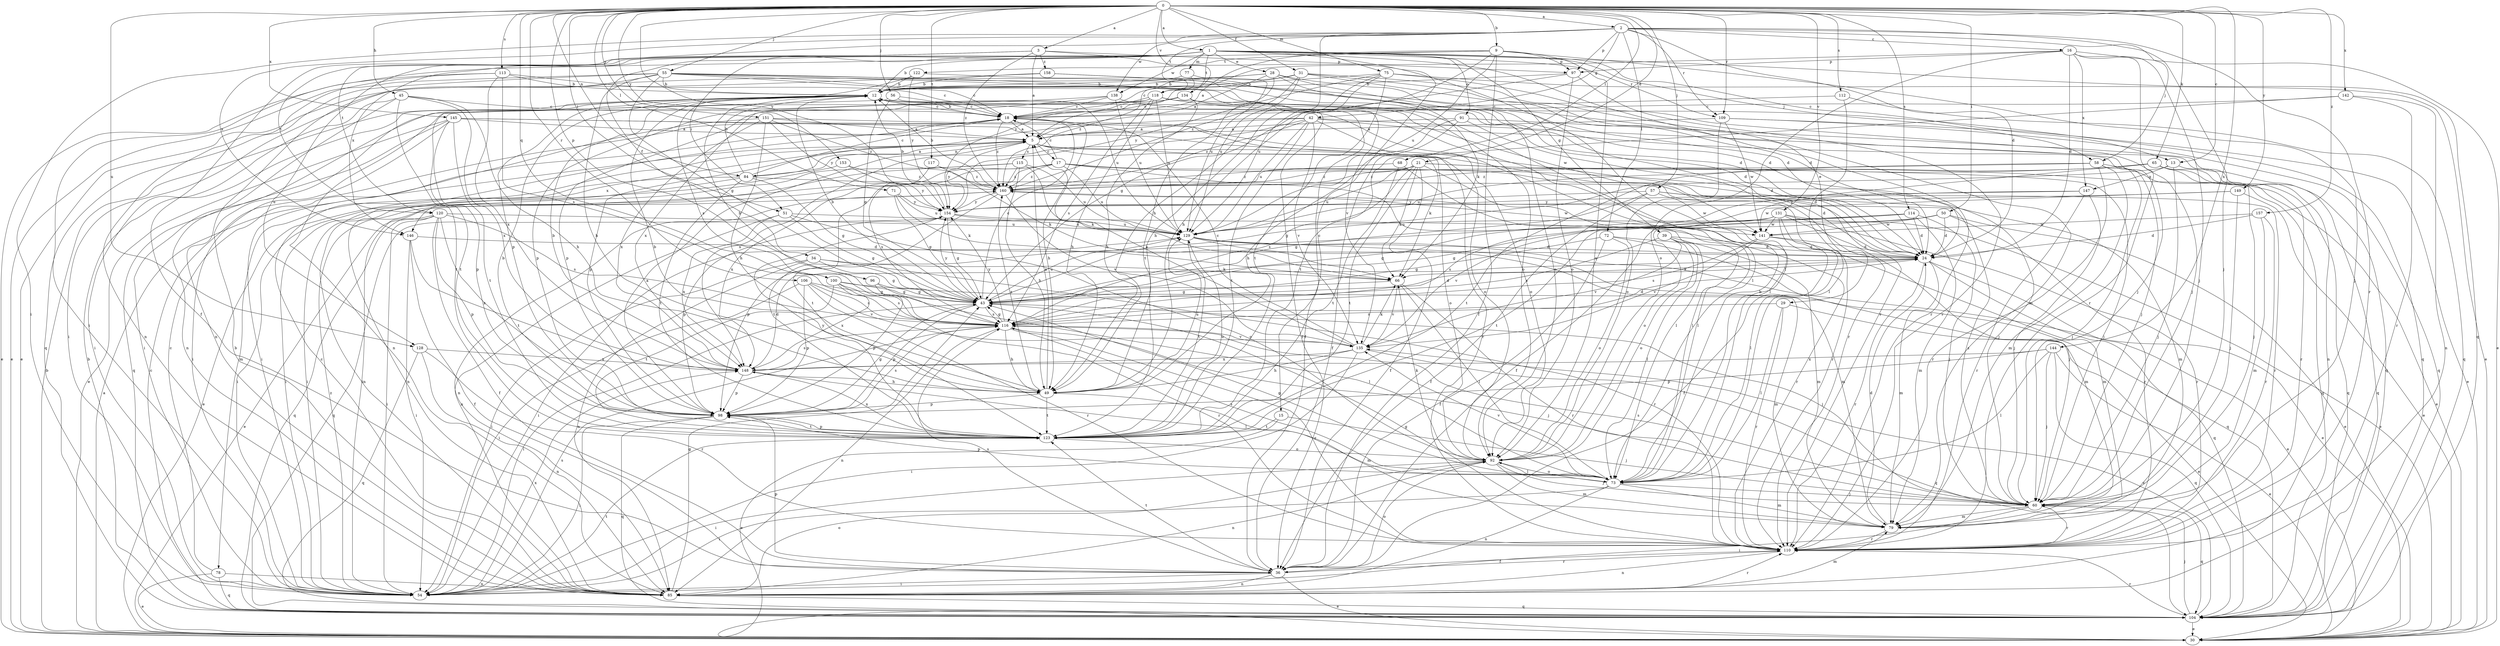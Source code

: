 strict digraph  {
0;
1;
2;
3;
5;
9;
12;
13;
15;
16;
17;
18;
21;
24;
28;
29;
30;
31;
34;
36;
39;
42;
43;
45;
49;
50;
51;
54;
55;
56;
57;
58;
60;
65;
66;
68;
71;
72;
73;
75;
77;
78;
79;
84;
85;
91;
92;
96;
97;
98;
100;
104;
106;
109;
110;
112;
113;
114;
115;
116;
117;
118;
120;
122;
123;
128;
129;
131;
134;
135;
138;
141;
142;
144;
145;
146;
147;
148;
149;
151;
153;
154;
157;
158;
160;
0 -> 1  [label=a];
0 -> 2  [label=a];
0 -> 3  [label=a];
0 -> 9  [label=b];
0 -> 13  [label=c];
0 -> 21  [label=d];
0 -> 31  [label=f];
0 -> 45  [label=h];
0 -> 50  [label=i];
0 -> 51  [label=i];
0 -> 55  [label=j];
0 -> 56  [label=j];
0 -> 57  [label=j];
0 -> 65  [label=k];
0 -> 68  [label=l];
0 -> 71  [label=l];
0 -> 75  [label=m];
0 -> 84  [label=n];
0 -> 96  [label=p];
0 -> 100  [label=q];
0 -> 106  [label=r];
0 -> 109  [label=r];
0 -> 112  [label=s];
0 -> 113  [label=s];
0 -> 114  [label=s];
0 -> 117  [label=t];
0 -> 128  [label=u];
0 -> 131  [label=v];
0 -> 134  [label=v];
0 -> 142  [label=x];
0 -> 144  [label=x];
0 -> 145  [label=x];
0 -> 149  [label=y];
0 -> 151  [label=y];
0 -> 153  [label=y];
0 -> 154  [label=y];
0 -> 157  [label=z];
1 -> 12  [label=b];
1 -> 13  [label=c];
1 -> 15  [label=c];
1 -> 28  [label=e];
1 -> 29  [label=e];
1 -> 34  [label=f];
1 -> 39  [label=g];
1 -> 51  [label=i];
1 -> 58  [label=j];
1 -> 77  [label=m];
1 -> 91  [label=o];
1 -> 104  [label=q];
1 -> 109  [label=r];
1 -> 118  [label=t];
1 -> 128  [label=u];
1 -> 138  [label=w];
1 -> 146  [label=x];
2 -> 16  [label=c];
2 -> 24  [label=d];
2 -> 42  [label=g];
2 -> 49  [label=h];
2 -> 54  [label=i];
2 -> 58  [label=j];
2 -> 60  [label=j];
2 -> 72  [label=l];
2 -> 97  [label=p];
2 -> 109  [label=r];
2 -> 110  [label=r];
2 -> 118  [label=t];
2 -> 120  [label=t];
2 -> 138  [label=w];
2 -> 146  [label=x];
3 -> 5  [label=a];
3 -> 36  [label=f];
3 -> 73  [label=l];
3 -> 97  [label=p];
3 -> 120  [label=t];
3 -> 158  [label=z];
3 -> 160  [label=z];
5 -> 17  [label=c];
5 -> 24  [label=d];
5 -> 66  [label=k];
5 -> 78  [label=m];
5 -> 84  [label=n];
5 -> 92  [label=o];
5 -> 115  [label=s];
5 -> 146  [label=x];
5 -> 154  [label=y];
9 -> 5  [label=a];
9 -> 36  [label=f];
9 -> 49  [label=h];
9 -> 54  [label=i];
9 -> 60  [label=j];
9 -> 92  [label=o];
9 -> 97  [label=p];
9 -> 122  [label=t];
9 -> 129  [label=u];
12 -> 18  [label=c];
12 -> 24  [label=d];
12 -> 116  [label=s];
13 -> 43  [label=g];
13 -> 60  [label=j];
13 -> 104  [label=q];
13 -> 147  [label=x];
15 -> 30  [label=e];
15 -> 60  [label=j];
15 -> 123  [label=t];
16 -> 24  [label=d];
16 -> 30  [label=e];
16 -> 60  [label=j];
16 -> 92  [label=o];
16 -> 97  [label=p];
16 -> 110  [label=r];
16 -> 147  [label=x];
16 -> 154  [label=y];
17 -> 18  [label=c];
17 -> 24  [label=d];
17 -> 54  [label=i];
17 -> 60  [label=j];
17 -> 73  [label=l];
17 -> 123  [label=t];
17 -> 129  [label=u];
17 -> 148  [label=x];
17 -> 160  [label=z];
18 -> 5  [label=a];
18 -> 12  [label=b];
18 -> 49  [label=h];
18 -> 160  [label=z];
21 -> 36  [label=f];
21 -> 54  [label=i];
21 -> 60  [label=j];
21 -> 66  [label=k];
21 -> 73  [label=l];
21 -> 104  [label=q];
21 -> 116  [label=s];
21 -> 123  [label=t];
21 -> 129  [label=u];
21 -> 160  [label=z];
24 -> 30  [label=e];
24 -> 66  [label=k];
24 -> 79  [label=m];
24 -> 104  [label=q];
24 -> 110  [label=r];
28 -> 5  [label=a];
28 -> 12  [label=b];
28 -> 24  [label=d];
28 -> 30  [label=e];
28 -> 66  [label=k];
28 -> 110  [label=r];
28 -> 123  [label=t];
29 -> 30  [label=e];
29 -> 73  [label=l];
29 -> 110  [label=r];
29 -> 116  [label=s];
30 -> 5  [label=a];
30 -> 12  [label=b];
31 -> 12  [label=b];
31 -> 18  [label=c];
31 -> 24  [label=d];
31 -> 79  [label=m];
31 -> 110  [label=r];
31 -> 129  [label=u];
31 -> 160  [label=z];
34 -> 43  [label=g];
34 -> 54  [label=i];
34 -> 66  [label=k];
34 -> 85  [label=n];
34 -> 110  [label=r];
36 -> 30  [label=e];
36 -> 54  [label=i];
36 -> 85  [label=n];
36 -> 92  [label=o];
36 -> 98  [label=p];
36 -> 110  [label=r];
36 -> 116  [label=s];
36 -> 123  [label=t];
39 -> 24  [label=d];
39 -> 73  [label=l];
39 -> 79  [label=m];
39 -> 92  [label=o];
39 -> 116  [label=s];
39 -> 135  [label=v];
42 -> 5  [label=a];
42 -> 60  [label=j];
42 -> 85  [label=n];
42 -> 92  [label=o];
42 -> 98  [label=p];
42 -> 123  [label=t];
42 -> 129  [label=u];
42 -> 135  [label=v];
42 -> 148  [label=x];
42 -> 160  [label=z];
43 -> 12  [label=b];
43 -> 18  [label=c];
43 -> 24  [label=d];
43 -> 54  [label=i];
43 -> 60  [label=j];
43 -> 98  [label=p];
43 -> 116  [label=s];
43 -> 129  [label=u];
43 -> 154  [label=y];
45 -> 18  [label=c];
45 -> 49  [label=h];
45 -> 54  [label=i];
45 -> 85  [label=n];
45 -> 123  [label=t];
45 -> 148  [label=x];
49 -> 5  [label=a];
49 -> 12  [label=b];
49 -> 79  [label=m];
49 -> 98  [label=p];
49 -> 123  [label=t];
49 -> 129  [label=u];
49 -> 160  [label=z];
50 -> 24  [label=d];
50 -> 30  [label=e];
50 -> 43  [label=g];
50 -> 110  [label=r];
50 -> 123  [label=t];
50 -> 141  [label=w];
51 -> 43  [label=g];
51 -> 85  [label=n];
51 -> 92  [label=o];
51 -> 129  [label=u];
51 -> 148  [label=x];
54 -> 116  [label=s];
54 -> 123  [label=t];
54 -> 148  [label=x];
54 -> 160  [label=z];
55 -> 12  [label=b];
55 -> 18  [label=c];
55 -> 30  [label=e];
55 -> 43  [label=g];
55 -> 49  [label=h];
55 -> 60  [label=j];
55 -> 73  [label=l];
55 -> 85  [label=n];
55 -> 92  [label=o];
55 -> 104  [label=q];
55 -> 135  [label=v];
56 -> 18  [label=c];
56 -> 43  [label=g];
56 -> 123  [label=t];
56 -> 129  [label=u];
57 -> 36  [label=f];
57 -> 43  [label=g];
57 -> 79  [label=m];
57 -> 110  [label=r];
57 -> 141  [label=w];
57 -> 154  [label=y];
58 -> 30  [label=e];
58 -> 60  [label=j];
58 -> 79  [label=m];
58 -> 110  [label=r];
58 -> 123  [label=t];
58 -> 160  [label=z];
60 -> 54  [label=i];
60 -> 79  [label=m];
60 -> 104  [label=q];
60 -> 110  [label=r];
60 -> 116  [label=s];
60 -> 160  [label=z];
65 -> 36  [label=f];
65 -> 60  [label=j];
65 -> 104  [label=q];
65 -> 110  [label=r];
65 -> 129  [label=u];
65 -> 160  [label=z];
66 -> 43  [label=g];
66 -> 73  [label=l];
66 -> 110  [label=r];
66 -> 135  [label=v];
68 -> 73  [label=l];
68 -> 123  [label=t];
68 -> 160  [label=z];
71 -> 43  [label=g];
71 -> 66  [label=k];
71 -> 129  [label=u];
71 -> 154  [label=y];
72 -> 24  [label=d];
72 -> 36  [label=f];
72 -> 43  [label=g];
72 -> 79  [label=m];
72 -> 92  [label=o];
73 -> 12  [label=b];
73 -> 43  [label=g];
73 -> 54  [label=i];
73 -> 60  [label=j];
73 -> 79  [label=m];
73 -> 85  [label=n];
73 -> 92  [label=o];
73 -> 98  [label=p];
73 -> 116  [label=s];
73 -> 135  [label=v];
75 -> 12  [label=b];
75 -> 30  [label=e];
75 -> 49  [label=h];
75 -> 60  [label=j];
75 -> 123  [label=t];
75 -> 129  [label=u];
75 -> 154  [label=y];
77 -> 12  [label=b];
77 -> 129  [label=u];
77 -> 160  [label=z];
78 -> 18  [label=c];
78 -> 30  [label=e];
78 -> 85  [label=n];
78 -> 104  [label=q];
79 -> 24  [label=d];
79 -> 110  [label=r];
84 -> 5  [label=a];
84 -> 12  [label=b];
84 -> 18  [label=c];
84 -> 30  [label=e];
84 -> 43  [label=g];
84 -> 85  [label=n];
84 -> 110  [label=r];
84 -> 123  [label=t];
85 -> 12  [label=b];
85 -> 18  [label=c];
85 -> 43  [label=g];
85 -> 79  [label=m];
85 -> 92  [label=o];
85 -> 104  [label=q];
85 -> 110  [label=r];
91 -> 5  [label=a];
91 -> 36  [label=f];
91 -> 49  [label=h];
91 -> 104  [label=q];
91 -> 110  [label=r];
92 -> 54  [label=i];
92 -> 60  [label=j];
92 -> 66  [label=k];
92 -> 73  [label=l];
92 -> 79  [label=m];
92 -> 85  [label=n];
96 -> 43  [label=g];
96 -> 73  [label=l];
96 -> 98  [label=p];
97 -> 12  [label=b];
97 -> 43  [label=g];
97 -> 92  [label=o];
97 -> 110  [label=r];
98 -> 5  [label=a];
98 -> 12  [label=b];
98 -> 43  [label=g];
98 -> 54  [label=i];
98 -> 104  [label=q];
98 -> 116  [label=s];
98 -> 123  [label=t];
100 -> 43  [label=g];
100 -> 79  [label=m];
100 -> 110  [label=r];
100 -> 116  [label=s];
100 -> 123  [label=t];
100 -> 148  [label=x];
104 -> 12  [label=b];
104 -> 18  [label=c];
104 -> 30  [label=e];
104 -> 60  [label=j];
104 -> 110  [label=r];
104 -> 135  [label=v];
106 -> 43  [label=g];
106 -> 54  [label=i];
106 -> 98  [label=p];
106 -> 110  [label=r];
106 -> 116  [label=s];
106 -> 135  [label=v];
109 -> 5  [label=a];
109 -> 30  [label=e];
109 -> 92  [label=o];
109 -> 104  [label=q];
109 -> 141  [label=w];
110 -> 36  [label=f];
110 -> 43  [label=g];
110 -> 85  [label=n];
112 -> 18  [label=c];
112 -> 73  [label=l];
112 -> 104  [label=q];
113 -> 12  [label=b];
113 -> 18  [label=c];
113 -> 30  [label=e];
113 -> 85  [label=n];
113 -> 116  [label=s];
113 -> 148  [label=x];
114 -> 24  [label=d];
114 -> 43  [label=g];
114 -> 60  [label=j];
114 -> 79  [label=m];
114 -> 129  [label=u];
114 -> 135  [label=v];
115 -> 49  [label=h];
115 -> 54  [label=i];
115 -> 66  [label=k];
115 -> 85  [label=n];
115 -> 129  [label=u];
115 -> 160  [label=z];
116 -> 12  [label=b];
116 -> 24  [label=d];
116 -> 43  [label=g];
116 -> 49  [label=h];
116 -> 60  [label=j];
116 -> 85  [label=n];
116 -> 110  [label=r];
116 -> 135  [label=v];
116 -> 154  [label=y];
117 -> 66  [label=k];
117 -> 116  [label=s];
117 -> 160  [label=z];
118 -> 18  [label=c];
118 -> 36  [label=f];
118 -> 49  [label=h];
118 -> 54  [label=i];
118 -> 85  [label=n];
118 -> 104  [label=q];
118 -> 116  [label=s];
118 -> 129  [label=u];
120 -> 30  [label=e];
120 -> 36  [label=f];
120 -> 54  [label=i];
120 -> 98  [label=p];
120 -> 104  [label=q];
120 -> 116  [label=s];
120 -> 123  [label=t];
120 -> 129  [label=u];
122 -> 12  [label=b];
122 -> 24  [label=d];
122 -> 98  [label=p];
122 -> 154  [label=y];
123 -> 92  [label=o];
123 -> 98  [label=p];
123 -> 129  [label=u];
123 -> 148  [label=x];
123 -> 154  [label=y];
128 -> 85  [label=n];
128 -> 104  [label=q];
128 -> 110  [label=r];
128 -> 148  [label=x];
129 -> 24  [label=d];
129 -> 30  [label=e];
129 -> 54  [label=i];
129 -> 79  [label=m];
129 -> 104  [label=q];
129 -> 123  [label=t];
131 -> 30  [label=e];
131 -> 36  [label=f];
131 -> 60  [label=j];
131 -> 73  [label=l];
131 -> 98  [label=p];
131 -> 110  [label=r];
131 -> 116  [label=s];
131 -> 141  [label=w];
134 -> 18  [label=c];
134 -> 49  [label=h];
134 -> 73  [label=l];
134 -> 98  [label=p];
134 -> 141  [label=w];
135 -> 5  [label=a];
135 -> 18  [label=c];
135 -> 49  [label=h];
135 -> 54  [label=i];
135 -> 66  [label=k];
135 -> 104  [label=q];
135 -> 148  [label=x];
138 -> 18  [label=c];
138 -> 36  [label=f];
138 -> 98  [label=p];
138 -> 129  [label=u];
138 -> 148  [label=x];
141 -> 24  [label=d];
141 -> 79  [label=m];
141 -> 116  [label=s];
141 -> 135  [label=v];
142 -> 18  [label=c];
142 -> 85  [label=n];
142 -> 110  [label=r];
142 -> 123  [label=t];
144 -> 30  [label=e];
144 -> 60  [label=j];
144 -> 73  [label=l];
144 -> 98  [label=p];
144 -> 104  [label=q];
144 -> 148  [label=x];
145 -> 5  [label=a];
145 -> 24  [label=d];
145 -> 30  [label=e];
145 -> 54  [label=i];
145 -> 92  [label=o];
145 -> 98  [label=p];
145 -> 104  [label=q];
145 -> 123  [label=t];
146 -> 24  [label=d];
146 -> 36  [label=f];
146 -> 54  [label=i];
146 -> 148  [label=x];
147 -> 60  [label=j];
147 -> 92  [label=o];
147 -> 110  [label=r];
147 -> 154  [label=y];
148 -> 12  [label=b];
148 -> 24  [label=d];
148 -> 49  [label=h];
148 -> 73  [label=l];
148 -> 98  [label=p];
148 -> 116  [label=s];
149 -> 30  [label=e];
149 -> 60  [label=j];
149 -> 141  [label=w];
149 -> 154  [label=y];
151 -> 5  [label=a];
151 -> 49  [label=h];
151 -> 54  [label=i];
151 -> 110  [label=r];
151 -> 148  [label=x];
151 -> 154  [label=y];
151 -> 160  [label=z];
153 -> 54  [label=i];
153 -> 154  [label=y];
153 -> 160  [label=z];
154 -> 12  [label=b];
154 -> 43  [label=g];
154 -> 98  [label=p];
154 -> 104  [label=q];
154 -> 110  [label=r];
154 -> 129  [label=u];
157 -> 24  [label=d];
157 -> 79  [label=m];
157 -> 110  [label=r];
157 -> 141  [label=w];
158 -> 12  [label=b];
158 -> 24  [label=d];
158 -> 54  [label=i];
158 -> 92  [label=o];
160 -> 12  [label=b];
160 -> 85  [label=n];
160 -> 123  [label=t];
160 -> 135  [label=v];
160 -> 141  [label=w];
160 -> 154  [label=y];
}
